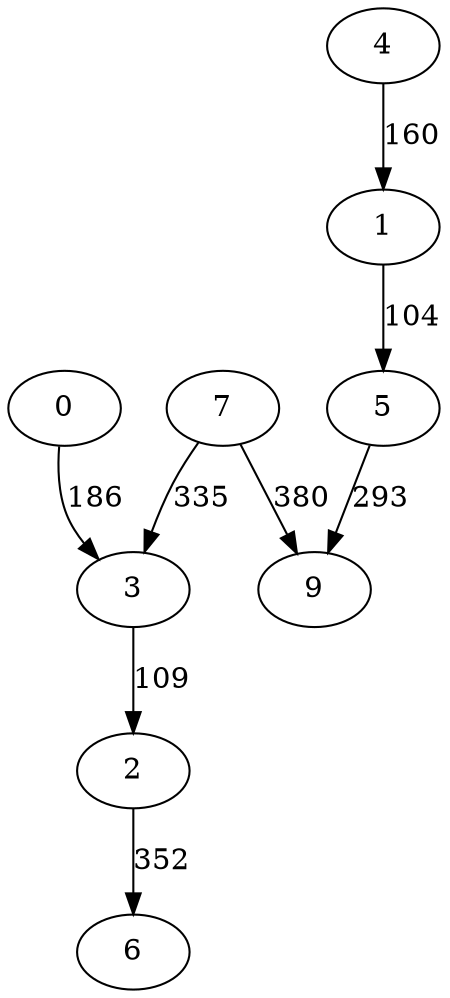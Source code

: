 digraph example{
0 -> 3[label= "186"];
1 -> 5[label= "104"];
3 -> 2[label= "109"];
4 -> 1[label= "160"];
5 -> 9[label= "293"];
2 -> 6[label= "352"];
7 -> 3[label= "335"];
7 -> 9[label= "380"];
}

